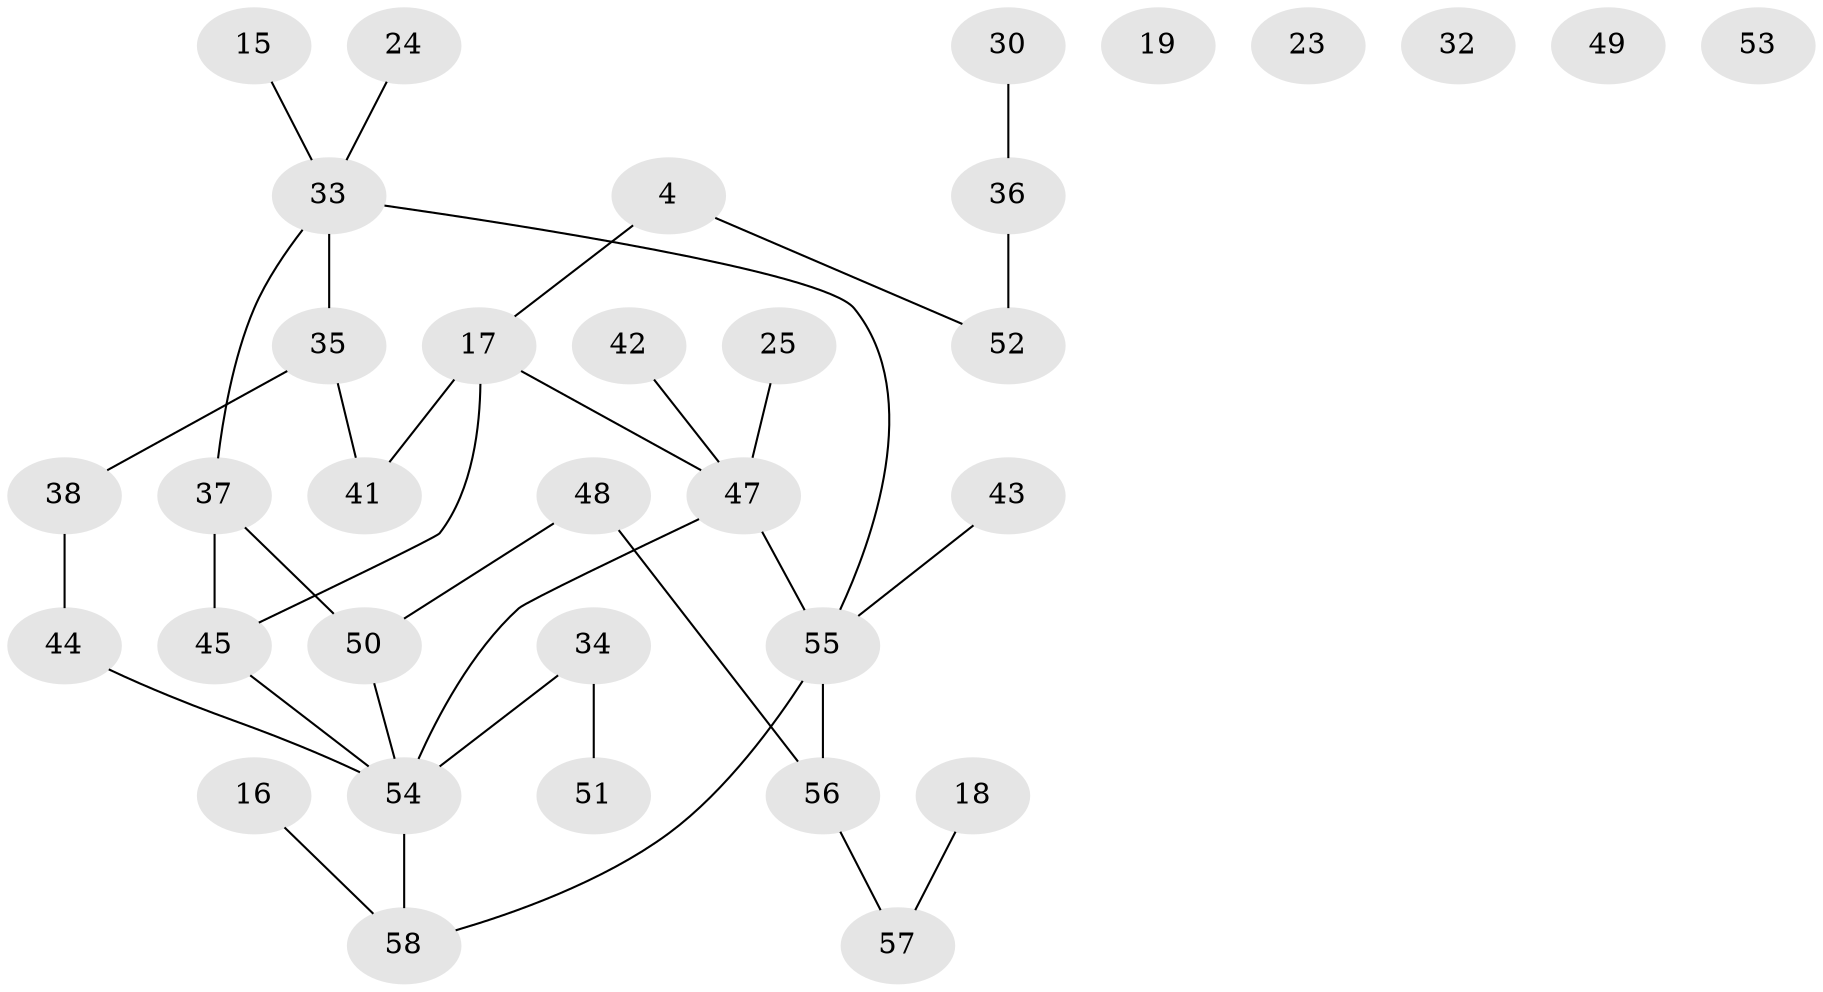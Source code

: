 // original degree distribution, {3: 0.22413793103448276, 2: 0.3620689655172414, 1: 0.1896551724137931, 4: 0.1206896551724138, 0: 0.08620689655172414, 6: 0.017241379310344827}
// Generated by graph-tools (version 1.1) at 2025/43/03/04/25 21:43:36]
// undirected, 34 vertices, 35 edges
graph export_dot {
graph [start="1"]
  node [color=gray90,style=filled];
  4;
  15;
  16;
  17 [super="+14+12"];
  18;
  19;
  23;
  24;
  25;
  30;
  32;
  33;
  34;
  35 [super="+3"];
  36;
  37 [super="+2+7"];
  38 [super="+22+27+5"];
  41;
  42;
  43;
  44;
  45 [super="+26"];
  47 [super="+46"];
  48;
  49;
  50 [super="+31"];
  51;
  52;
  53;
  54 [super="+39"];
  55 [super="+29"];
  56 [super="+40"];
  57;
  58 [super="+8"];
  4 -- 17;
  4 -- 52;
  15 -- 33;
  16 -- 58;
  17 -- 47 [weight=2];
  17 -- 41;
  17 -- 45;
  18 -- 57;
  24 -- 33;
  25 -- 47;
  30 -- 36;
  33 -- 35 [weight=2];
  33 -- 55;
  33 -- 37;
  34 -- 51;
  34 -- 54;
  35 -- 41;
  35 -- 38;
  36 -- 52;
  37 -- 45;
  37 -- 50 [weight=2];
  38 -- 44;
  42 -- 47;
  43 -- 55;
  44 -- 54;
  45 -- 54;
  47 -- 54;
  47 -- 55;
  48 -- 50;
  48 -- 56;
  50 -- 54;
  54 -- 58 [weight=2];
  55 -- 56;
  55 -- 58;
  56 -- 57;
}
